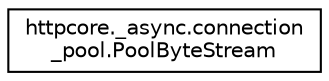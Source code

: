 digraph "Graphical Class Hierarchy"
{
 // LATEX_PDF_SIZE
  edge [fontname="Helvetica",fontsize="10",labelfontname="Helvetica",labelfontsize="10"];
  node [fontname="Helvetica",fontsize="10",shape=record];
  rankdir="LR";
  Node0 [label="httpcore._async.connection\l_pool.PoolByteStream",height=0.2,width=0.4,color="black", fillcolor="white", style="filled",URL="$classhttpcore_1_1__async_1_1connection__pool_1_1PoolByteStream.html",tooltip=" "];
}
